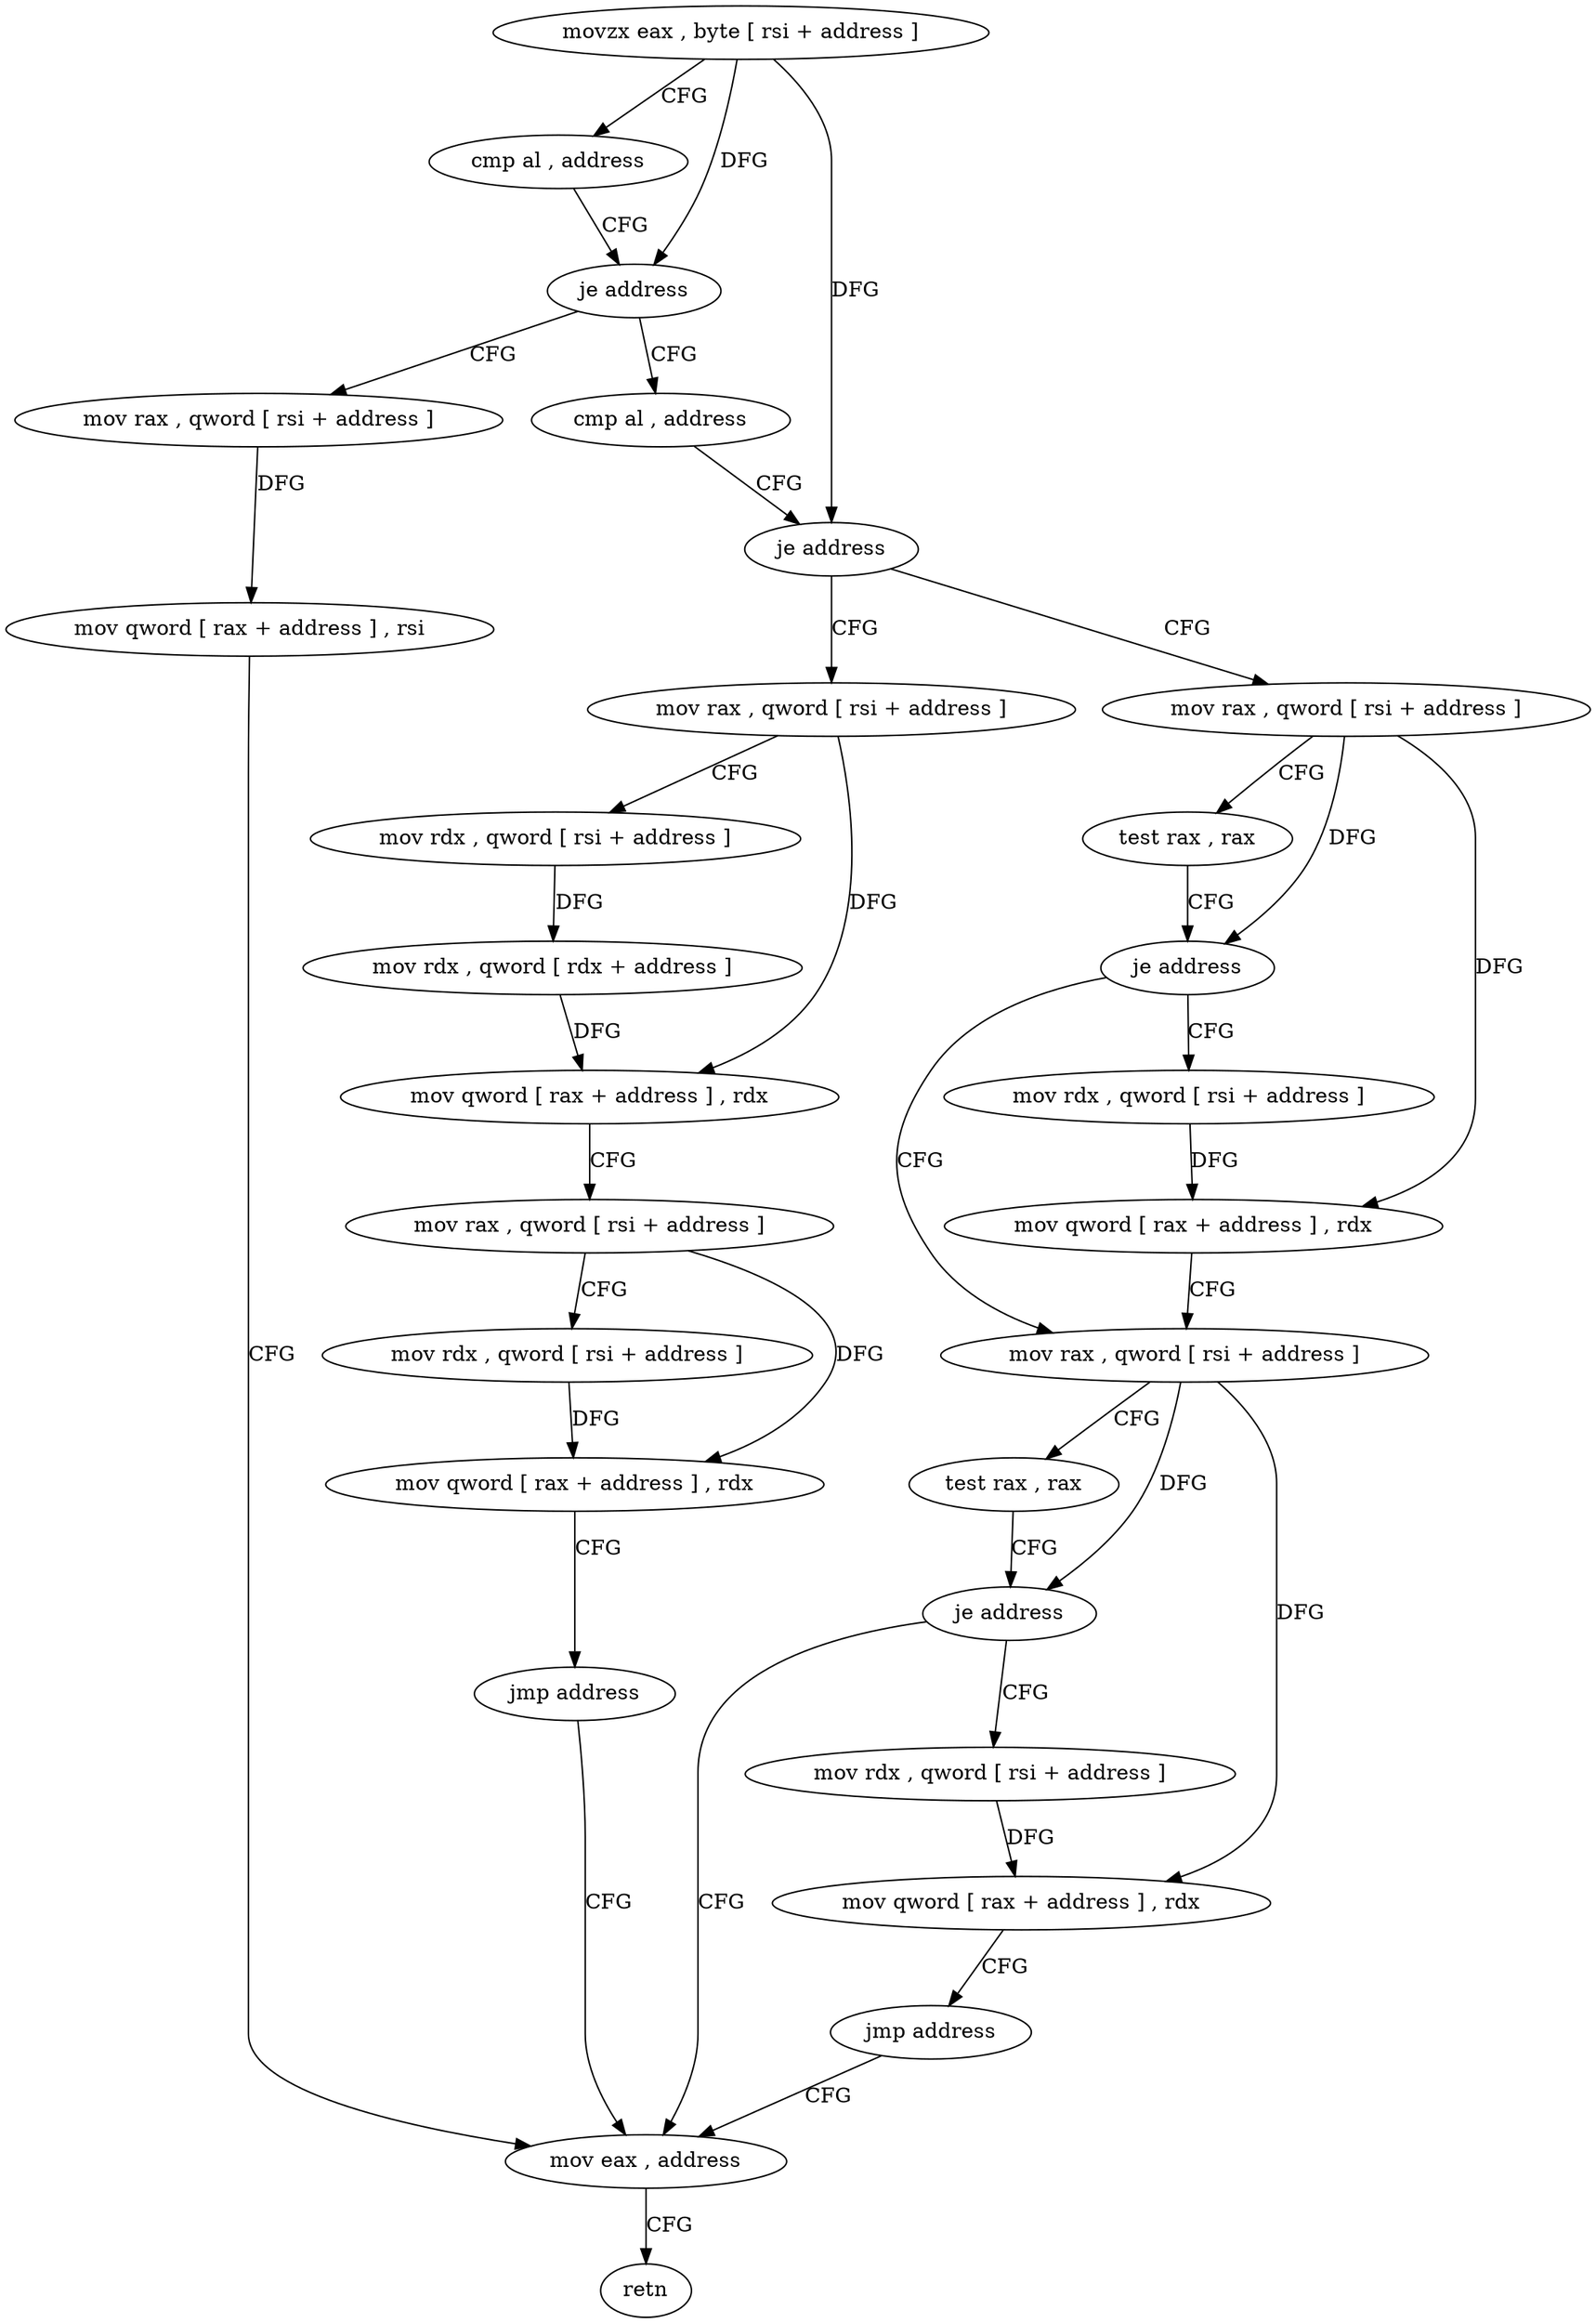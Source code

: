 digraph "func" {
"4318977" [label = "movzx eax , byte [ rsi + address ]" ]
"4318981" [label = "cmp al , address" ]
"4318983" [label = "je address" ]
"4319025" [label = "mov rax , qword [ rsi + address ]" ]
"4318985" [label = "cmp al , address" ]
"4319029" [label = "mov qword [ rax + address ] , rsi" ]
"4319033" [label = "mov eax , address" ]
"4318987" [label = "je address" ]
"4319039" [label = "mov rax , qword [ rsi + address ]" ]
"4318989" [label = "mov rax , qword [ rsi + address ]" ]
"4319043" [label = "mov rdx , qword [ rsi + address ]" ]
"4319047" [label = "mov rdx , qword [ rdx + address ]" ]
"4319051" [label = "mov qword [ rax + address ] , rdx" ]
"4319055" [label = "mov rax , qword [ rsi + address ]" ]
"4319059" [label = "mov rdx , qword [ rsi + address ]" ]
"4319063" [label = "mov qword [ rax + address ] , rdx" ]
"4319067" [label = "jmp address" ]
"4318993" [label = "test rax , rax" ]
"4318996" [label = "je address" ]
"4319006" [label = "mov rax , qword [ rsi + address ]" ]
"4318998" [label = "mov rdx , qword [ rsi + address ]" ]
"4319038" [label = "retn" ]
"4319010" [label = "test rax , rax" ]
"4319013" [label = "je address" ]
"4319015" [label = "mov rdx , qword [ rsi + address ]" ]
"4319002" [label = "mov qword [ rax + address ] , rdx" ]
"4319019" [label = "mov qword [ rax + address ] , rdx" ]
"4319023" [label = "jmp address" ]
"4318977" -> "4318981" [ label = "CFG" ]
"4318977" -> "4318983" [ label = "DFG" ]
"4318977" -> "4318987" [ label = "DFG" ]
"4318981" -> "4318983" [ label = "CFG" ]
"4318983" -> "4319025" [ label = "CFG" ]
"4318983" -> "4318985" [ label = "CFG" ]
"4319025" -> "4319029" [ label = "DFG" ]
"4318985" -> "4318987" [ label = "CFG" ]
"4319029" -> "4319033" [ label = "CFG" ]
"4319033" -> "4319038" [ label = "CFG" ]
"4318987" -> "4319039" [ label = "CFG" ]
"4318987" -> "4318989" [ label = "CFG" ]
"4319039" -> "4319043" [ label = "CFG" ]
"4319039" -> "4319051" [ label = "DFG" ]
"4318989" -> "4318993" [ label = "CFG" ]
"4318989" -> "4318996" [ label = "DFG" ]
"4318989" -> "4319002" [ label = "DFG" ]
"4319043" -> "4319047" [ label = "DFG" ]
"4319047" -> "4319051" [ label = "DFG" ]
"4319051" -> "4319055" [ label = "CFG" ]
"4319055" -> "4319059" [ label = "CFG" ]
"4319055" -> "4319063" [ label = "DFG" ]
"4319059" -> "4319063" [ label = "DFG" ]
"4319063" -> "4319067" [ label = "CFG" ]
"4319067" -> "4319033" [ label = "CFG" ]
"4318993" -> "4318996" [ label = "CFG" ]
"4318996" -> "4319006" [ label = "CFG" ]
"4318996" -> "4318998" [ label = "CFG" ]
"4319006" -> "4319010" [ label = "CFG" ]
"4319006" -> "4319013" [ label = "DFG" ]
"4319006" -> "4319019" [ label = "DFG" ]
"4318998" -> "4319002" [ label = "DFG" ]
"4319010" -> "4319013" [ label = "CFG" ]
"4319013" -> "4319033" [ label = "CFG" ]
"4319013" -> "4319015" [ label = "CFG" ]
"4319015" -> "4319019" [ label = "DFG" ]
"4319002" -> "4319006" [ label = "CFG" ]
"4319019" -> "4319023" [ label = "CFG" ]
"4319023" -> "4319033" [ label = "CFG" ]
}
